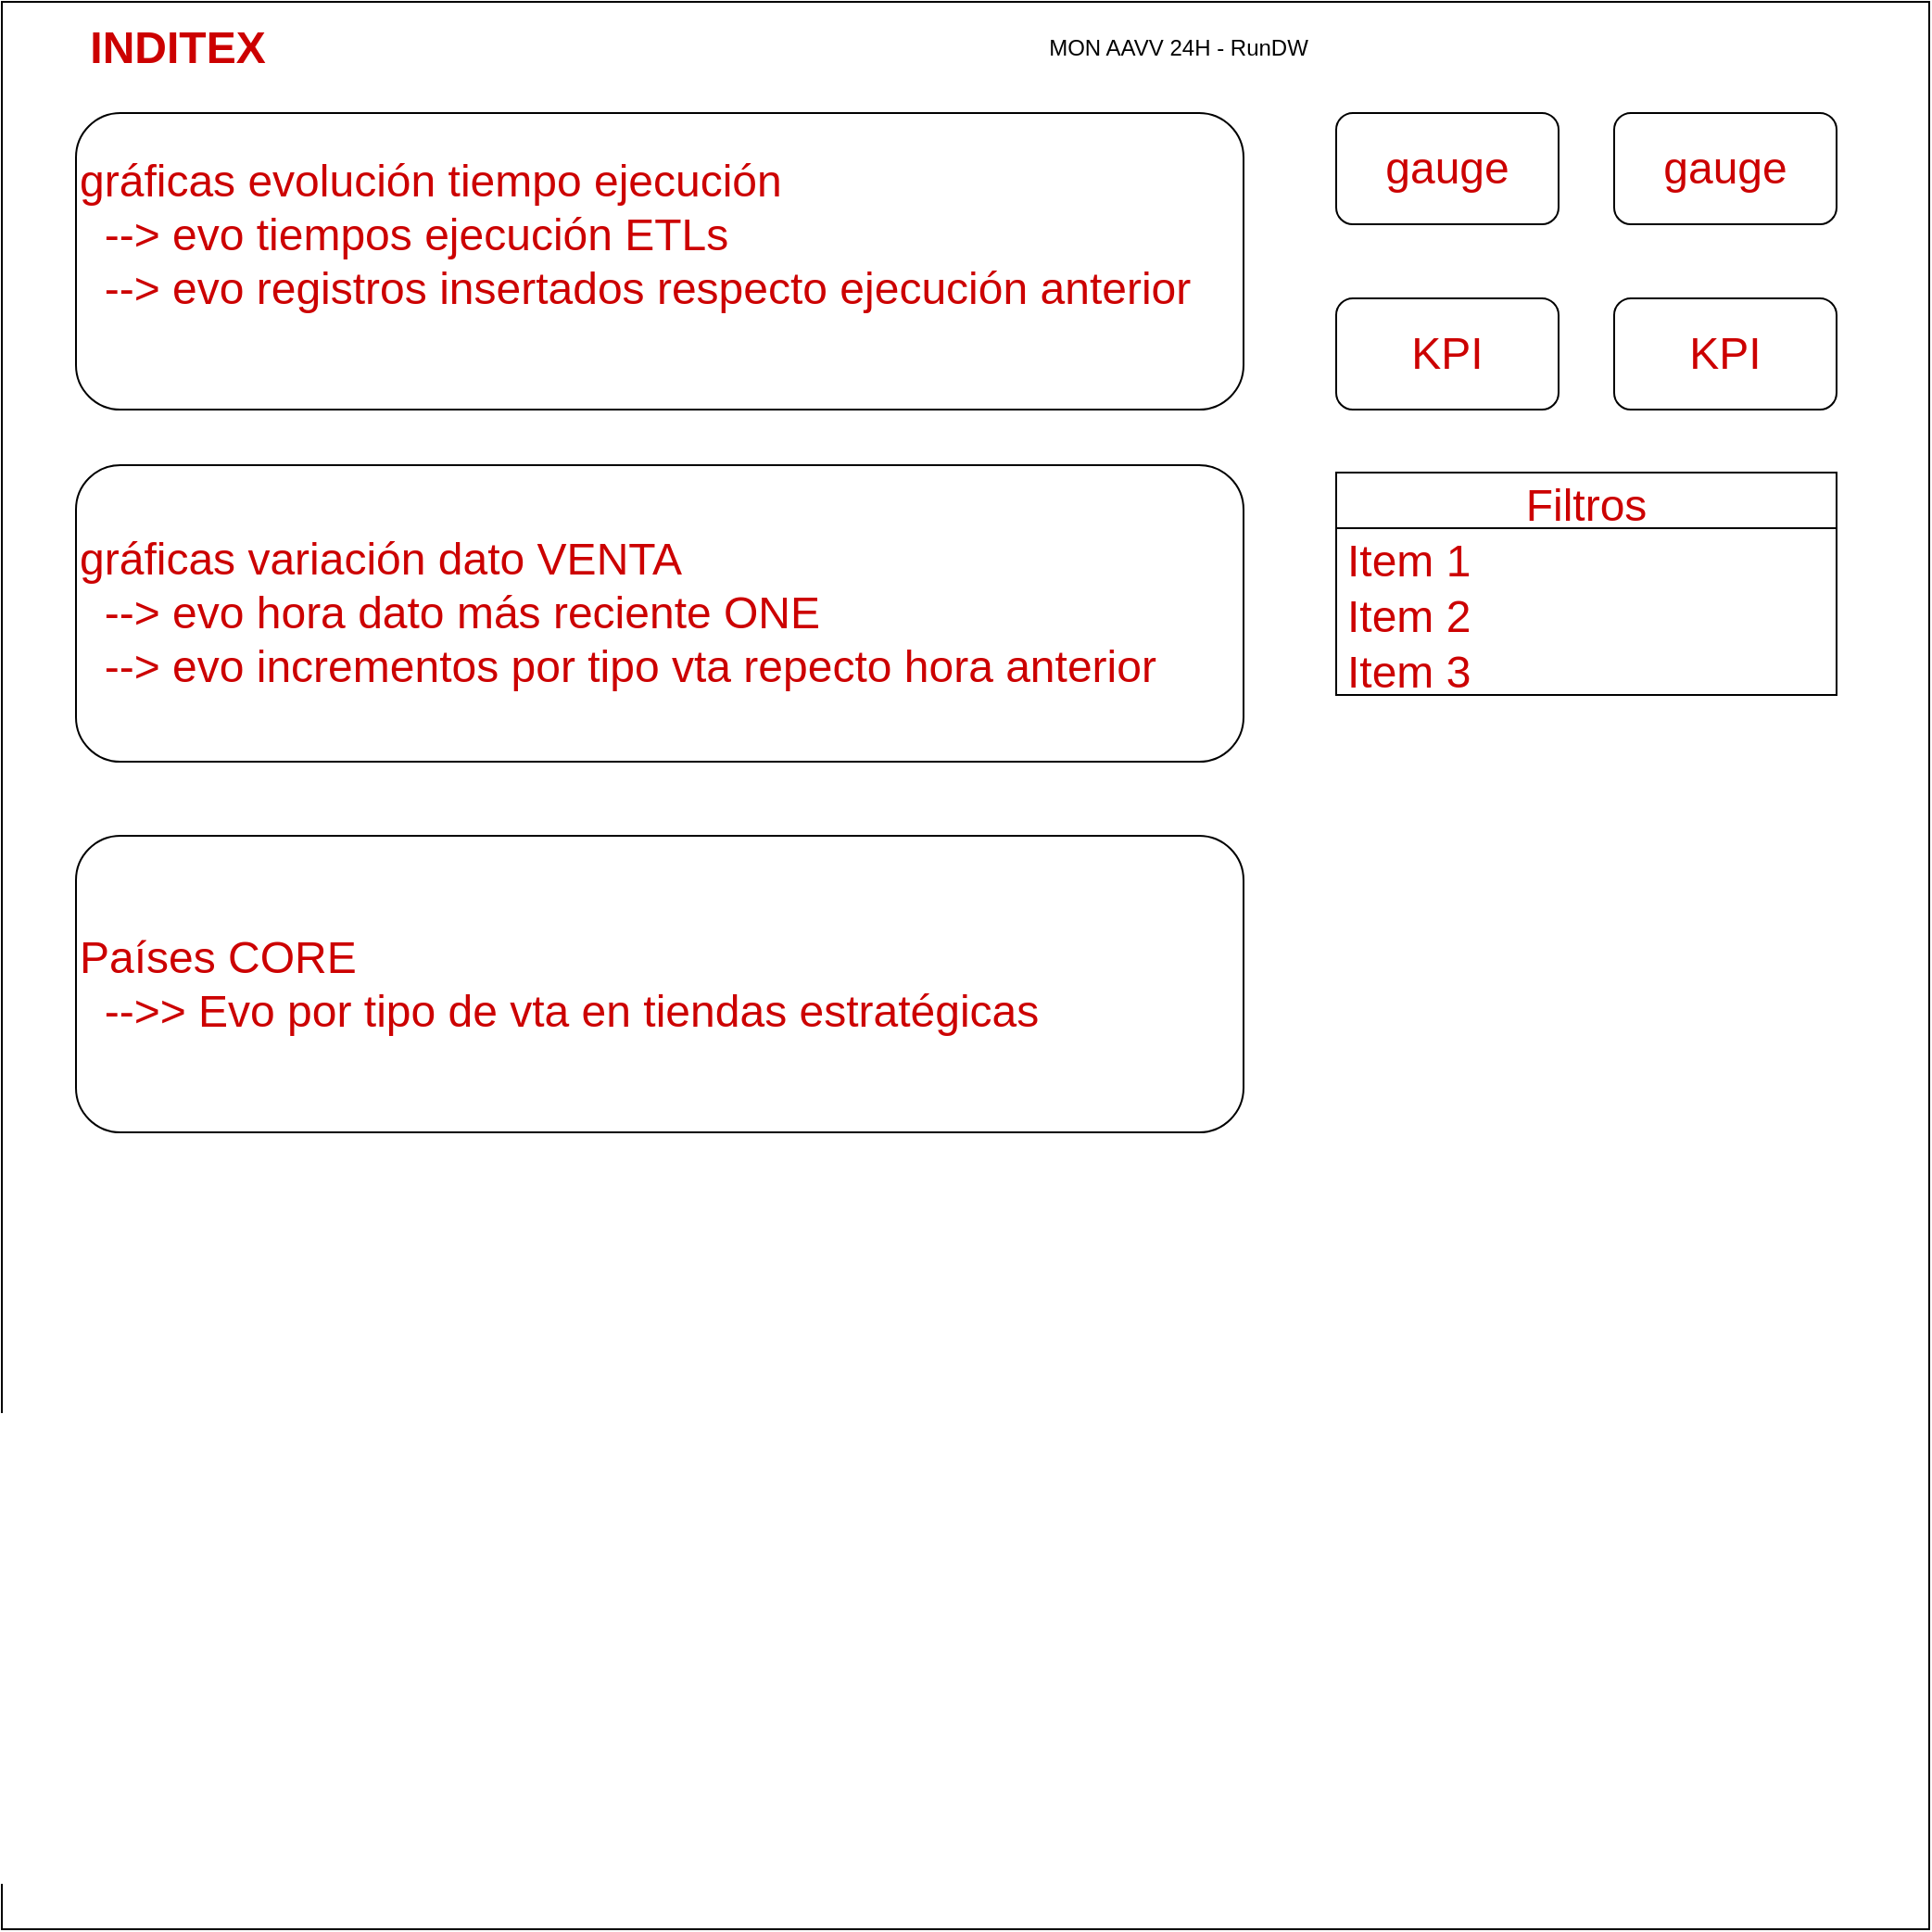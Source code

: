 <mxfile version="16.6.4" type="github">
  <diagram id="LJ3lU3-_otBDvy5FKb0J" name="Page-1">
    <mxGraphModel dx="1408" dy="788" grid="1" gridSize="10" guides="1" tooltips="1" connect="1" arrows="1" fold="1" page="1" pageScale="1" pageWidth="1169" pageHeight="827" math="0" shadow="0">
      <root>
        <mxCell id="0" />
        <mxCell id="1" parent="0" />
        <mxCell id="uS_sKdb5xaXnWw3Zl5GC-1" value="" style="whiteSpace=wrap;html=1;aspect=fixed;" vertex="1" parent="1">
          <mxGeometry x="80" y="40" width="1040" height="1040" as="geometry" />
        </mxCell>
        <mxCell id="uS_sKdb5xaXnWw3Zl5GC-2" value="MON AAVV 24H - RunDW" style="text;html=1;strokeColor=none;fillColor=none;align=center;verticalAlign=middle;whiteSpace=wrap;rounded=0;" vertex="1" parent="1">
          <mxGeometry x="640" y="50" width="150" height="30" as="geometry" />
        </mxCell>
        <mxCell id="uS_sKdb5xaXnWw3Zl5GC-3" value="INDITEX" style="text;html=1;align=center;verticalAlign=middle;whiteSpace=wrap;rounded=0;fontStyle=1;fontSize=24;fontColor=#CC0000;" vertex="1" parent="1">
          <mxGeometry x="100" y="50" width="150" height="30" as="geometry" />
        </mxCell>
        <mxCell id="uS_sKdb5xaXnWw3Zl5GC-6" value="gráficas evolución tiempo ejecución&lt;br&gt;&amp;nbsp; --&amp;gt; evo tiempos ejecución ETLs&lt;br&gt;&amp;nbsp; --&amp;gt; evo registros insertados respecto ejecución anterior&lt;br&gt;&lt;br&gt;" style="rounded=1;whiteSpace=wrap;html=1;fontSize=24;fontColor=#CC0000;align=left;" vertex="1" parent="1">
          <mxGeometry x="120" y="100" width="630" height="160" as="geometry" />
        </mxCell>
        <mxCell id="uS_sKdb5xaXnWw3Zl5GC-7" value="gráficas variación dato VENTA&lt;br&gt;&amp;nbsp; --&amp;gt; evo hora dato más reciente ONE&lt;br&gt;&amp;nbsp; --&amp;gt; evo incrementos por tipo vta repecto hora anterior&lt;br&gt;" style="rounded=1;whiteSpace=wrap;html=1;fontSize=24;fontColor=#CC0000;align=left;" vertex="1" parent="1">
          <mxGeometry x="120" y="290" width="630" height="160" as="geometry" />
        </mxCell>
        <mxCell id="uS_sKdb5xaXnWw3Zl5GC-8" value="Países CORE&lt;br&gt;&amp;nbsp; --&amp;gt;&amp;gt; Evo por tipo de vta en tiendas estratégicas&lt;br&gt;" style="rounded=1;whiteSpace=wrap;html=1;fontSize=24;fontColor=#CC0000;align=left;" vertex="1" parent="1">
          <mxGeometry x="120" y="490" width="630" height="160" as="geometry" />
        </mxCell>
        <mxCell id="uS_sKdb5xaXnWw3Zl5GC-9" value="gauge" style="rounded=1;whiteSpace=wrap;html=1;fontSize=24;fontColor=#CC0000;" vertex="1" parent="1">
          <mxGeometry x="800" y="100" width="120" height="60" as="geometry" />
        </mxCell>
        <mxCell id="uS_sKdb5xaXnWw3Zl5GC-10" value="KPI" style="rounded=1;whiteSpace=wrap;html=1;fontSize=24;fontColor=#CC0000;" vertex="1" parent="1">
          <mxGeometry x="950" y="200" width="120" height="60" as="geometry" />
        </mxCell>
        <mxCell id="uS_sKdb5xaXnWw3Zl5GC-11" value="gauge" style="rounded=1;whiteSpace=wrap;html=1;fontSize=24;fontColor=#CC0000;" vertex="1" parent="1">
          <mxGeometry x="950" y="100" width="120" height="60" as="geometry" />
        </mxCell>
        <mxCell id="uS_sKdb5xaXnWw3Zl5GC-12" value="KPI" style="rounded=1;whiteSpace=wrap;html=1;fontSize=24;fontColor=#CC0000;" vertex="1" parent="1">
          <mxGeometry x="800" y="200" width="120" height="60" as="geometry" />
        </mxCell>
        <mxCell id="uS_sKdb5xaXnWw3Zl5GC-15" value="Filtros" style="swimlane;fontStyle=0;childLayout=stackLayout;horizontal=1;startSize=30;horizontalStack=0;resizeParent=1;resizeParentMax=0;resizeLast=0;collapsible=1;marginBottom=0;fontSize=24;fontColor=#CC0000;" vertex="1" parent="1">
          <mxGeometry x="800" y="294" width="270" height="120" as="geometry" />
        </mxCell>
        <mxCell id="uS_sKdb5xaXnWw3Zl5GC-16" value="Item 1" style="text;strokeColor=none;fillColor=none;align=left;verticalAlign=middle;spacingLeft=4;spacingRight=4;overflow=hidden;points=[[0,0.5],[1,0.5]];portConstraint=eastwest;rotatable=0;fontSize=24;fontColor=#CC0000;" vertex="1" parent="uS_sKdb5xaXnWw3Zl5GC-15">
          <mxGeometry y="30" width="270" height="30" as="geometry" />
        </mxCell>
        <mxCell id="uS_sKdb5xaXnWw3Zl5GC-17" value="Item 2" style="text;strokeColor=none;fillColor=none;align=left;verticalAlign=middle;spacingLeft=4;spacingRight=4;overflow=hidden;points=[[0,0.5],[1,0.5]];portConstraint=eastwest;rotatable=0;fontSize=24;fontColor=#CC0000;" vertex="1" parent="uS_sKdb5xaXnWw3Zl5GC-15">
          <mxGeometry y="60" width="270" height="30" as="geometry" />
        </mxCell>
        <mxCell id="uS_sKdb5xaXnWw3Zl5GC-18" value="Item 3" style="text;strokeColor=none;fillColor=none;align=left;verticalAlign=middle;spacingLeft=4;spacingRight=4;overflow=hidden;points=[[0,0.5],[1,0.5]];portConstraint=eastwest;rotatable=0;fontSize=24;fontColor=#CC0000;" vertex="1" parent="uS_sKdb5xaXnWw3Zl5GC-15">
          <mxGeometry y="90" width="270" height="30" as="geometry" />
        </mxCell>
      </root>
    </mxGraphModel>
  </diagram>
</mxfile>
